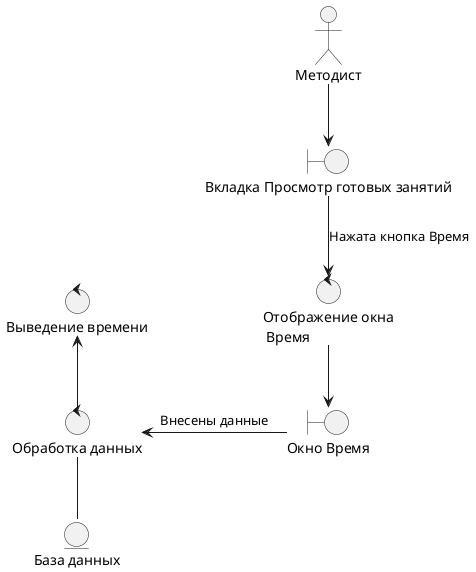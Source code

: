 @startuml PrVivedenieVremeniMethodist.wsd

actor "Методист" as pl

control "Отображение окна\n Время" as co
control "Обработка данных" as co2
control "Выведение времени" as co3

boundary "Окно Время" as bo1
boundary "Вкладка Просмотр готовых занятий" as bo

entity "База данных" as en1

pl --> bo
bo --> co : Нажата кнопка Время
co --> bo1
bo1 -left-> co2 : Внесены данные
co2 -- en1
co2 -up-> co3


@enduml